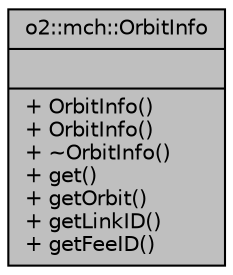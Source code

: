 digraph "o2::mch::OrbitInfo"
{
 // INTERACTIVE_SVG=YES
  bgcolor="transparent";
  edge [fontname="Helvetica",fontsize="10",labelfontname="Helvetica",labelfontsize="10"];
  node [fontname="Helvetica",fontsize="10",shape=record];
  Node1 [label="{o2::mch::OrbitInfo\n||+ OrbitInfo()\l+ OrbitInfo()\l+ ~OrbitInfo()\l+ get()\l+ getOrbit()\l+ getLinkID()\l+ getFeeID()\l}",height=0.2,width=0.4,color="black", fillcolor="grey75", style="filled", fontcolor="black"];
}

